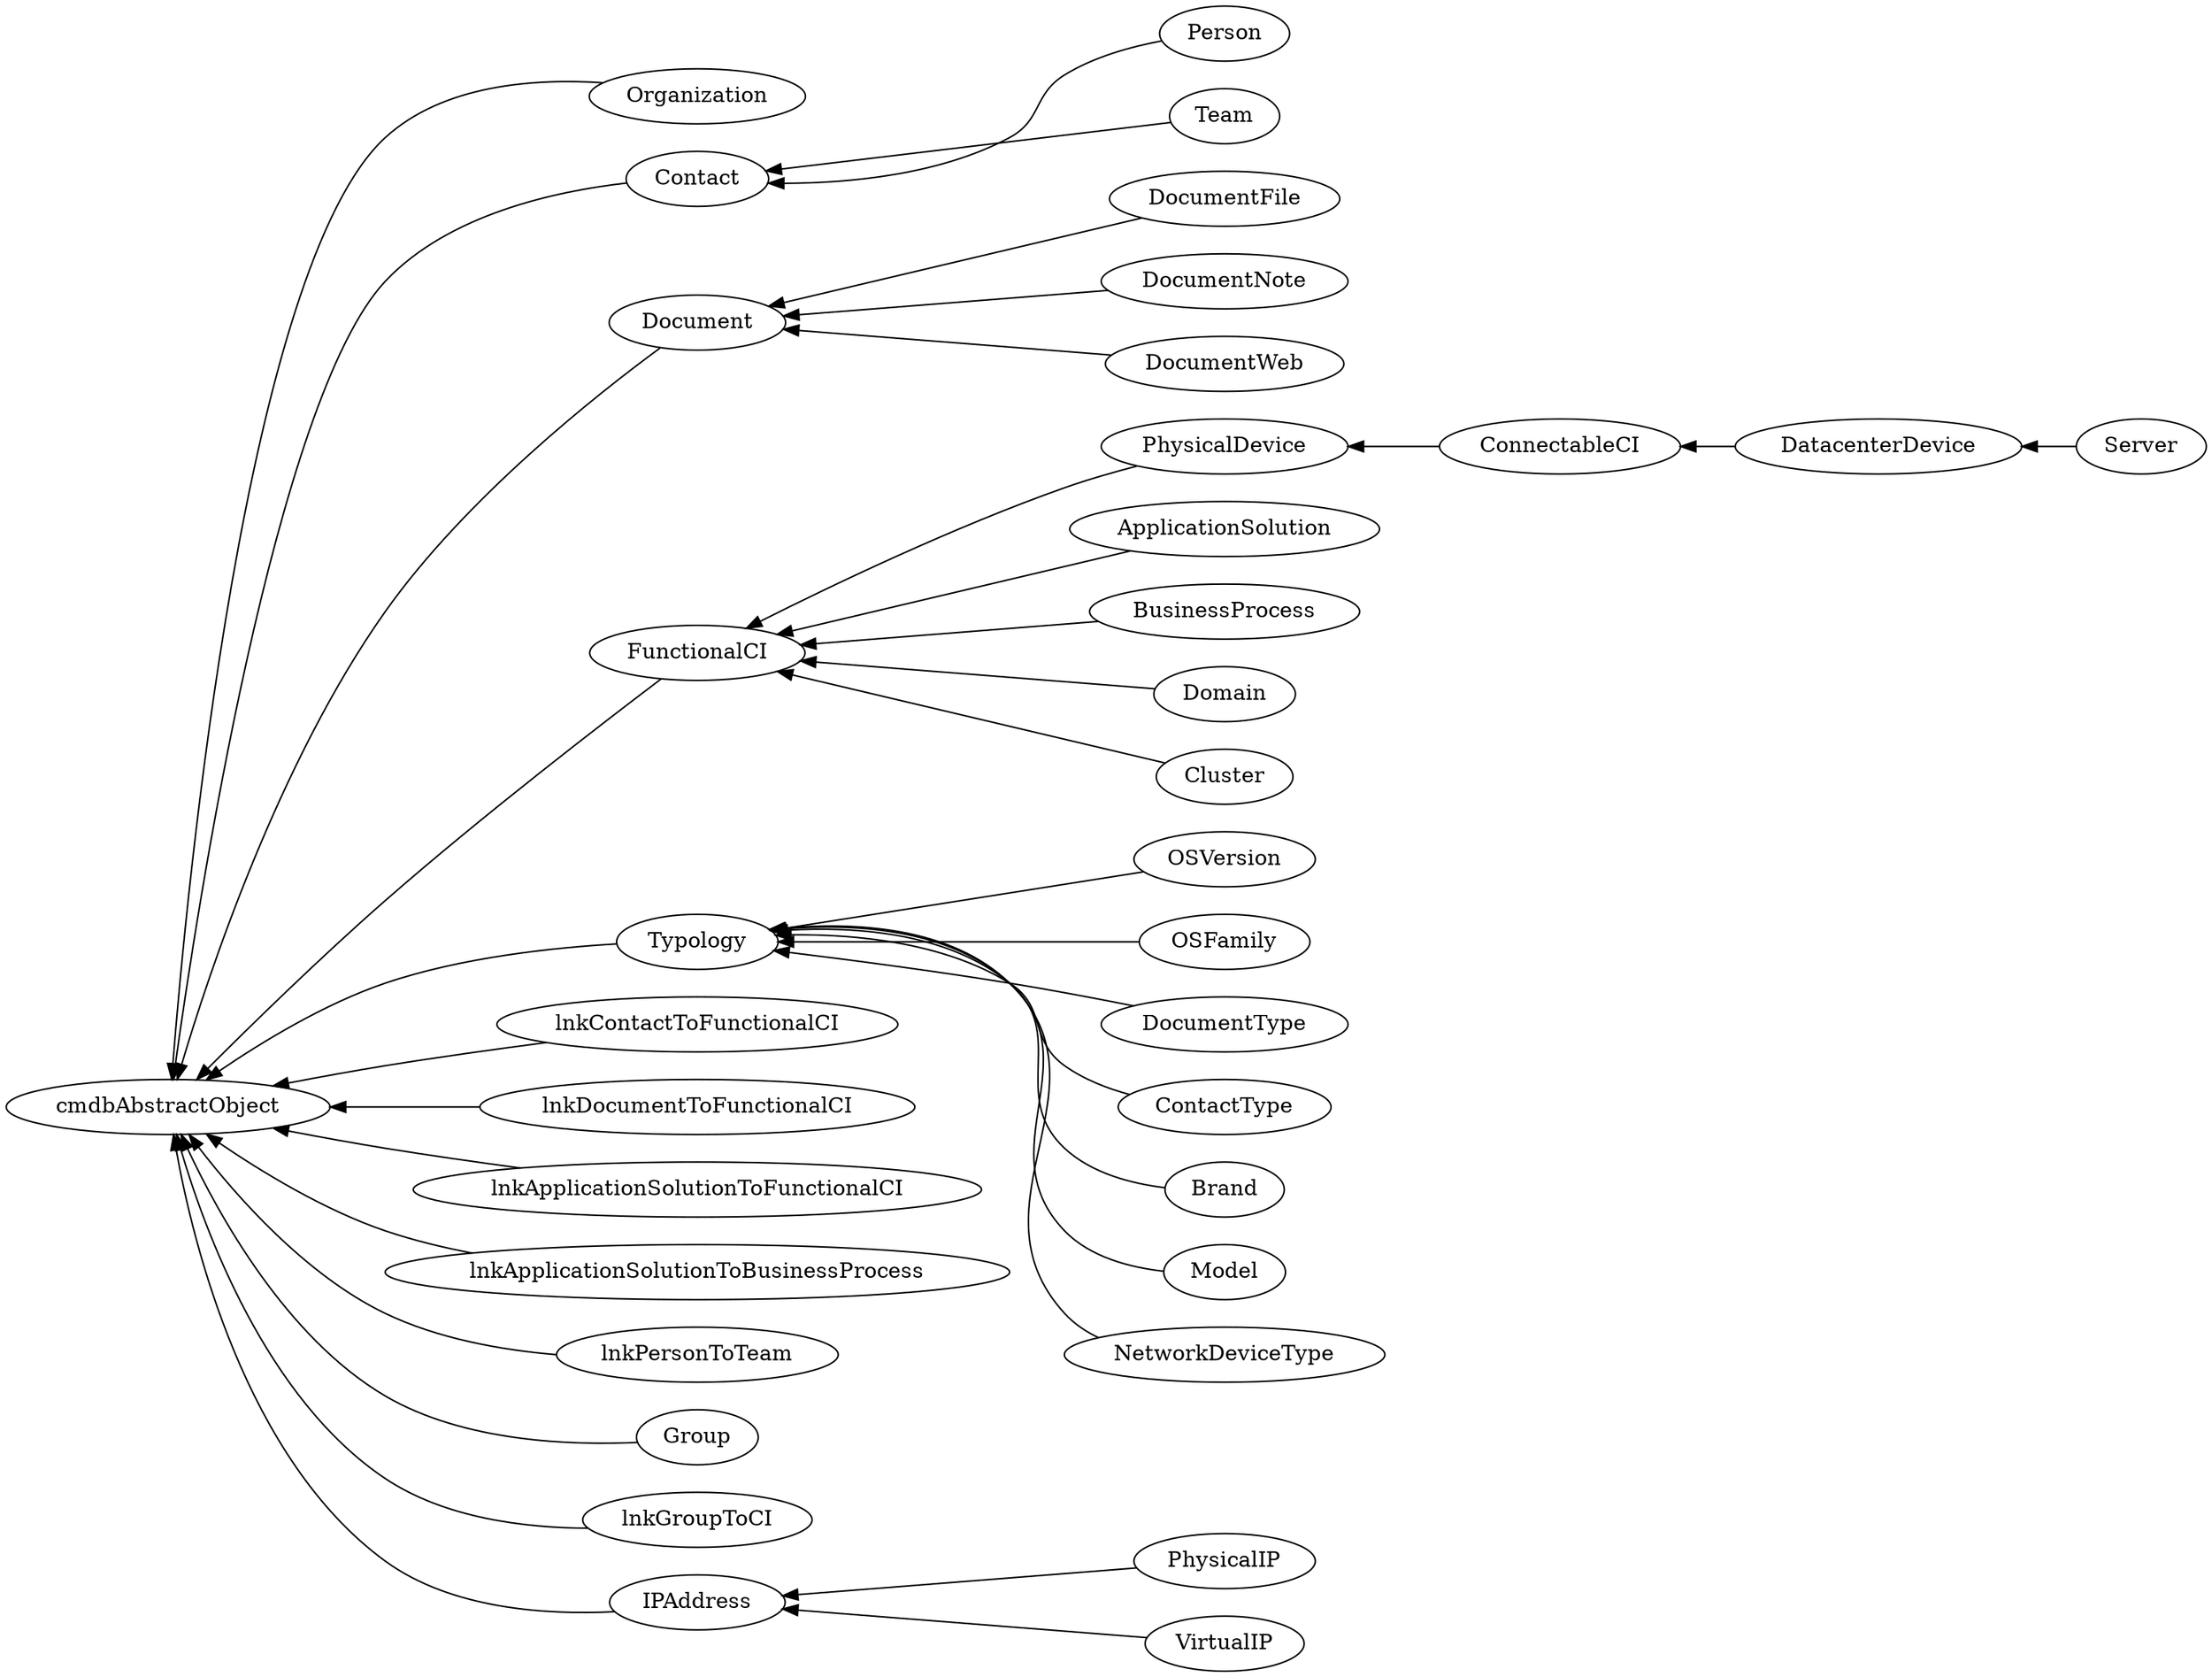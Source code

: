 digraph G{
rankdir=RL
Organization->cmdbAbstractObject
Contact->cmdbAbstractObject
Person->Contact
Team->Contact
Document->cmdbAbstractObject
DocumentFile->Document
DocumentNote->Document
DocumentWeb->Document
FunctionalCI->cmdbAbstractObject
PhysicalDevice->FunctionalCI
ConnectableCI->PhysicalDevice
DatacenterDevice->ConnectableCI
Server->DatacenterDevice
ApplicationSolution->FunctionalCI
BusinessProcess->FunctionalCI
Typology->cmdbAbstractObject
OSVersion->Typology
OSFamily->Typology
DocumentType->Typology
ContactType->Typology
Brand->Typology
Model->Typology
NetworkDeviceType->Typology
lnkContactToFunctionalCI->cmdbAbstractObject
lnkDocumentToFunctionalCI->cmdbAbstractObject
lnkApplicationSolutionToFunctionalCI->cmdbAbstractObject
lnkApplicationSolutionToBusinessProcess->cmdbAbstractObject
lnkPersonToTeam->cmdbAbstractObject
Group->cmdbAbstractObject
lnkGroupToCI->cmdbAbstractObject
IPAddress->cmdbAbstractObject
PhysicalIP->IPAddress
VirtualIP->IPAddress
Domain->FunctionalCI
Cluster->FunctionalCI
}
